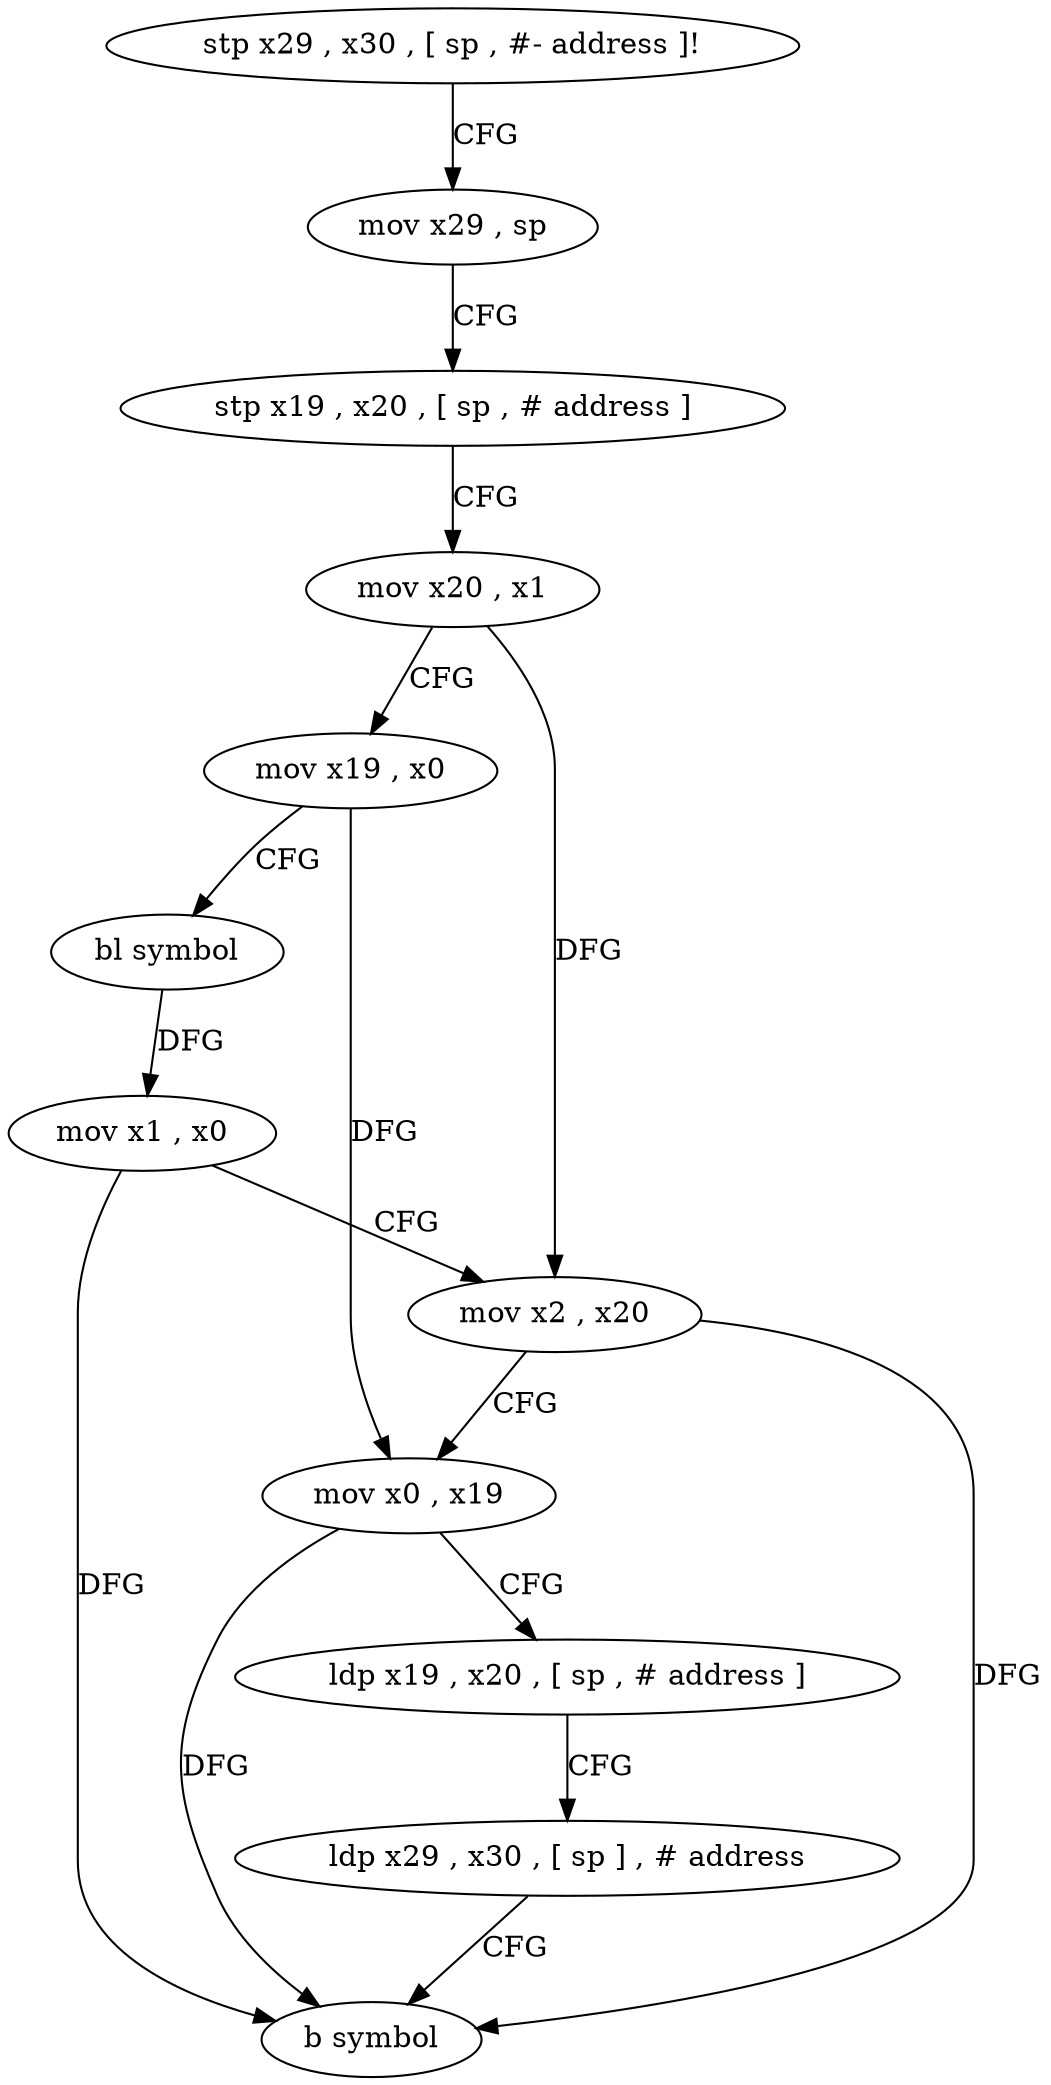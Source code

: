digraph "func" {
"103808" [label = "stp x29 , x30 , [ sp , #- address ]!" ]
"103812" [label = "mov x29 , sp" ]
"103816" [label = "stp x19 , x20 , [ sp , # address ]" ]
"103820" [label = "mov x20 , x1" ]
"103824" [label = "mov x19 , x0" ]
"103828" [label = "bl symbol" ]
"103832" [label = "mov x1 , x0" ]
"103836" [label = "mov x2 , x20" ]
"103840" [label = "mov x0 , x19" ]
"103844" [label = "ldp x19 , x20 , [ sp , # address ]" ]
"103848" [label = "ldp x29 , x30 , [ sp ] , # address" ]
"103852" [label = "b symbol" ]
"103808" -> "103812" [ label = "CFG" ]
"103812" -> "103816" [ label = "CFG" ]
"103816" -> "103820" [ label = "CFG" ]
"103820" -> "103824" [ label = "CFG" ]
"103820" -> "103836" [ label = "DFG" ]
"103824" -> "103828" [ label = "CFG" ]
"103824" -> "103840" [ label = "DFG" ]
"103828" -> "103832" [ label = "DFG" ]
"103832" -> "103836" [ label = "CFG" ]
"103832" -> "103852" [ label = "DFG" ]
"103836" -> "103840" [ label = "CFG" ]
"103836" -> "103852" [ label = "DFG" ]
"103840" -> "103844" [ label = "CFG" ]
"103840" -> "103852" [ label = "DFG" ]
"103844" -> "103848" [ label = "CFG" ]
"103848" -> "103852" [ label = "CFG" ]
}

